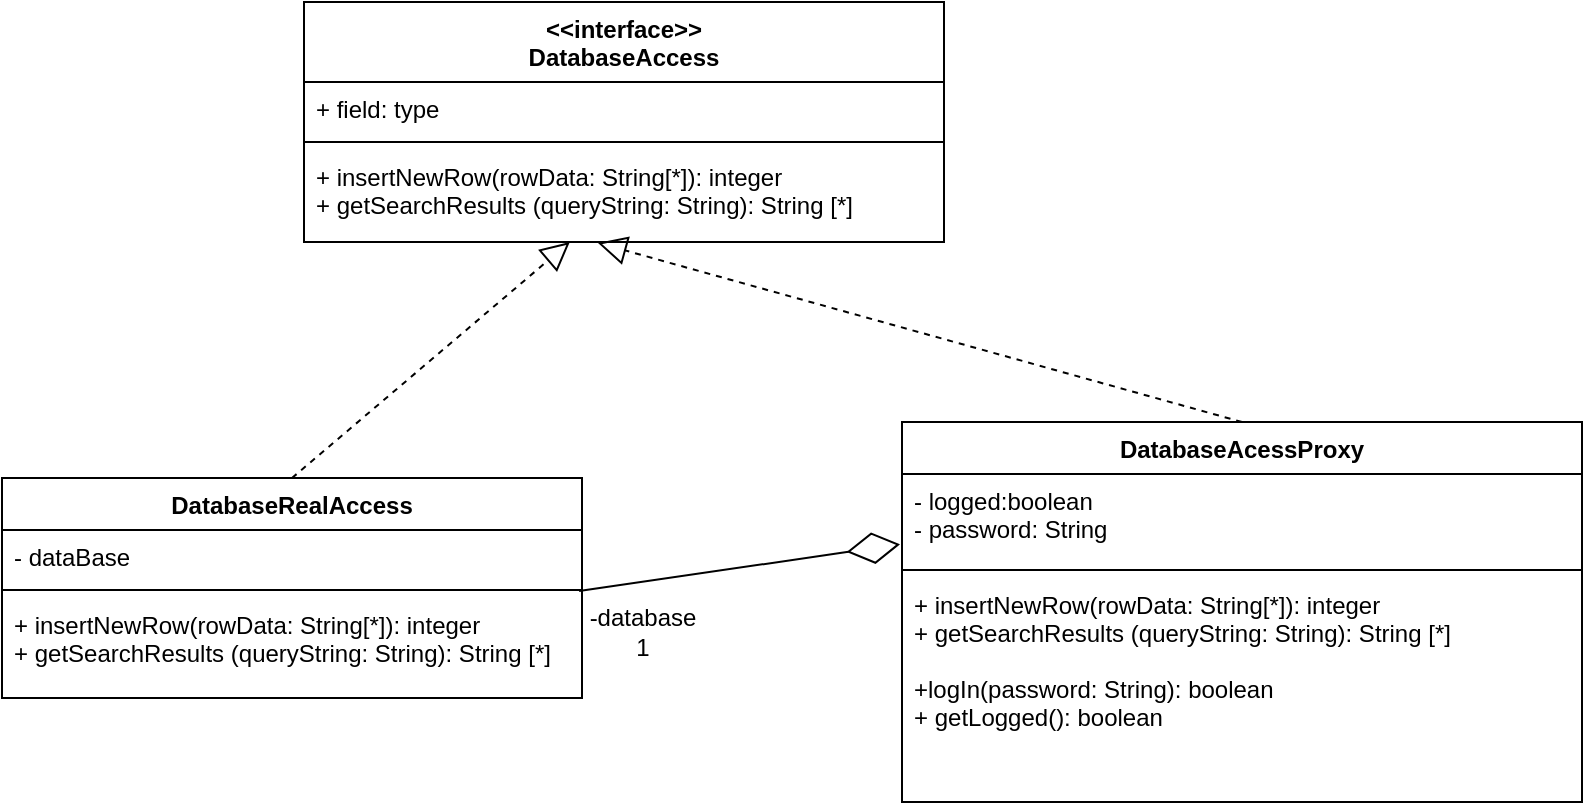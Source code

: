 <mxfile version="17.4.5" type="github">
  <diagram id="W_qvDuB_b1VlOcnt2k5F" name="Page-1">
    <mxGraphModel dx="1662" dy="762" grid="1" gridSize="10" guides="1" tooltips="1" connect="1" arrows="1" fold="1" page="1" pageScale="1" pageWidth="827" pageHeight="1169" math="0" shadow="0">
      <root>
        <mxCell id="0" />
        <mxCell id="1" parent="0" />
        <mxCell id="8PcyPdKttwNx2litObX_-2" value="&lt;&lt;interface&gt;&gt;&#xa;DatabaseAccess" style="swimlane;fontStyle=1;align=center;verticalAlign=top;childLayout=stackLayout;horizontal=1;startSize=40;horizontalStack=0;resizeParent=1;resizeParentMax=0;resizeLast=0;collapsible=1;marginBottom=0;" parent="1" vertex="1">
          <mxGeometry x="371" y="270" width="320" height="120" as="geometry" />
        </mxCell>
        <mxCell id="8PcyPdKttwNx2litObX_-3" value="+ field: type" style="text;strokeColor=none;fillColor=none;align=left;verticalAlign=top;spacingLeft=4;spacingRight=4;overflow=hidden;rotatable=0;points=[[0,0.5],[1,0.5]];portConstraint=eastwest;" parent="8PcyPdKttwNx2litObX_-2" vertex="1">
          <mxGeometry y="40" width="320" height="26" as="geometry" />
        </mxCell>
        <mxCell id="8PcyPdKttwNx2litObX_-4" value="" style="line;strokeWidth=1;fillColor=none;align=left;verticalAlign=middle;spacingTop=-1;spacingLeft=3;spacingRight=3;rotatable=0;labelPosition=right;points=[];portConstraint=eastwest;" parent="8PcyPdKttwNx2litObX_-2" vertex="1">
          <mxGeometry y="66" width="320" height="8" as="geometry" />
        </mxCell>
        <mxCell id="8PcyPdKttwNx2litObX_-5" value="+ insertNewRow(rowData: String[*]): integer&#xa;+ getSearchResults (queryString: String): String [*]&#xa;" style="text;strokeColor=none;fillColor=none;align=left;verticalAlign=top;spacingLeft=4;spacingRight=4;overflow=hidden;rotatable=0;points=[[0,0.5],[1,0.5]];portConstraint=eastwest;" parent="8PcyPdKttwNx2litObX_-2" vertex="1">
          <mxGeometry y="74" width="320" height="46" as="geometry" />
        </mxCell>
        <mxCell id="8PcyPdKttwNx2litObX_-6" value="DatabaseRealAccess" style="swimlane;fontStyle=1;align=center;verticalAlign=top;childLayout=stackLayout;horizontal=1;startSize=26;horizontalStack=0;resizeParent=1;resizeParentMax=0;resizeLast=0;collapsible=1;marginBottom=0;" parent="1" vertex="1">
          <mxGeometry x="220" y="508" width="290" height="110" as="geometry" />
        </mxCell>
        <mxCell id="8PcyPdKttwNx2litObX_-7" value="- dataBase" style="text;strokeColor=none;fillColor=none;align=left;verticalAlign=top;spacingLeft=4;spacingRight=4;overflow=hidden;rotatable=0;points=[[0,0.5],[1,0.5]];portConstraint=eastwest;" parent="8PcyPdKttwNx2litObX_-6" vertex="1">
          <mxGeometry y="26" width="290" height="26" as="geometry" />
        </mxCell>
        <mxCell id="8PcyPdKttwNx2litObX_-8" value="" style="line;strokeWidth=1;fillColor=none;align=left;verticalAlign=middle;spacingTop=-1;spacingLeft=3;spacingRight=3;rotatable=0;labelPosition=right;points=[];portConstraint=eastwest;" parent="8PcyPdKttwNx2litObX_-6" vertex="1">
          <mxGeometry y="52" width="290" height="8" as="geometry" />
        </mxCell>
        <mxCell id="8PcyPdKttwNx2litObX_-9" value="+ insertNewRow(rowData: String[*]): integer&#xa;+ getSearchResults (queryString: String): String [*]&#xa;" style="text;strokeColor=none;fillColor=none;align=left;verticalAlign=top;spacingLeft=4;spacingRight=4;overflow=hidden;rotatable=0;points=[[0,0.5],[1,0.5]];portConstraint=eastwest;" parent="8PcyPdKttwNx2litObX_-6" vertex="1">
          <mxGeometry y="60" width="290" height="50" as="geometry" />
        </mxCell>
        <mxCell id="8PcyPdKttwNx2litObX_-11" value="" style="endArrow=block;dashed=1;endFill=0;endSize=12;html=1;rounded=0;exitX=0.5;exitY=0;exitDx=0;exitDy=0;" parent="1" source="8PcyPdKttwNx2litObX_-6" target="8PcyPdKttwNx2litObX_-5" edge="1">
          <mxGeometry width="160" relative="1" as="geometry">
            <mxPoint x="420" y="320" as="sourcePoint" />
            <mxPoint x="580" y="320" as="targetPoint" />
          </mxGeometry>
        </mxCell>
        <mxCell id="8PcyPdKttwNx2litObX_-12" value="DatabaseAcessProxy" style="swimlane;fontStyle=1;align=center;verticalAlign=top;childLayout=stackLayout;horizontal=1;startSize=26;horizontalStack=0;resizeParent=1;resizeParentMax=0;resizeLast=0;collapsible=1;marginBottom=0;" parent="1" vertex="1">
          <mxGeometry x="670" y="480" width="340" height="190" as="geometry" />
        </mxCell>
        <mxCell id="8PcyPdKttwNx2litObX_-13" value="- logged:boolean&#xa;- password: String" style="text;strokeColor=none;fillColor=none;align=left;verticalAlign=top;spacingLeft=4;spacingRight=4;overflow=hidden;rotatable=0;points=[[0,0.5],[1,0.5]];portConstraint=eastwest;" parent="8PcyPdKttwNx2litObX_-12" vertex="1">
          <mxGeometry y="26" width="340" height="44" as="geometry" />
        </mxCell>
        <mxCell id="8PcyPdKttwNx2litObX_-14" value="" style="line;strokeWidth=1;fillColor=none;align=left;verticalAlign=middle;spacingTop=-1;spacingLeft=3;spacingRight=3;rotatable=0;labelPosition=right;points=[];portConstraint=eastwest;" parent="8PcyPdKttwNx2litObX_-12" vertex="1">
          <mxGeometry y="70" width="340" height="8" as="geometry" />
        </mxCell>
        <mxCell id="8PcyPdKttwNx2litObX_-15" value="+ insertNewRow(rowData: String[*]): integer&#xa;+ getSearchResults (queryString: String): String [*]&#xa;&#xa;+logIn(password: String): boolean&#xa;+ getLogged(): boolean" style="text;strokeColor=none;fillColor=none;align=left;verticalAlign=top;spacingLeft=4;spacingRight=4;overflow=hidden;rotatable=0;points=[[0,0.5],[1,0.5]];portConstraint=eastwest;" parent="8PcyPdKttwNx2litObX_-12" vertex="1">
          <mxGeometry y="78" width="340" height="112" as="geometry" />
        </mxCell>
        <mxCell id="8PcyPdKttwNx2litObX_-16" value="" style="endArrow=block;dashed=1;endFill=0;endSize=12;html=1;rounded=0;exitX=0.5;exitY=0;exitDx=0;exitDy=0;entryX=0.459;entryY=1.009;entryDx=0;entryDy=0;entryPerimeter=0;" parent="1" source="8PcyPdKttwNx2litObX_-12" target="8PcyPdKttwNx2litObX_-5" edge="1">
          <mxGeometry width="160" relative="1" as="geometry">
            <mxPoint x="424.0" y="500" as="sourcePoint" />
            <mxPoint x="519.122" y="400" as="targetPoint" />
          </mxGeometry>
        </mxCell>
        <mxCell id="8PcyPdKttwNx2litObX_-17" value="" style="endArrow=diamondThin;endFill=0;endSize=24;html=1;rounded=0;entryX=-0.003;entryY=0.799;entryDx=0;entryDy=0;entryPerimeter=0;exitX=0.995;exitY=-0.07;exitDx=0;exitDy=0;exitPerimeter=0;" parent="1" source="8PcyPdKttwNx2litObX_-9" target="8PcyPdKttwNx2litObX_-13" edge="1">
          <mxGeometry width="160" relative="1" as="geometry">
            <mxPoint x="560" y="550" as="sourcePoint" />
            <mxPoint x="720" y="470" as="targetPoint" />
          </mxGeometry>
        </mxCell>
        <mxCell id="8PcyPdKttwNx2litObX_-18" value="-database&lt;br&gt;1" style="text;html=1;align=center;verticalAlign=middle;resizable=0;points=[];autosize=1;strokeColor=none;fillColor=none;" parent="1" vertex="1">
          <mxGeometry x="505" y="570" width="70" height="30" as="geometry" />
        </mxCell>
      </root>
    </mxGraphModel>
  </diagram>
</mxfile>
